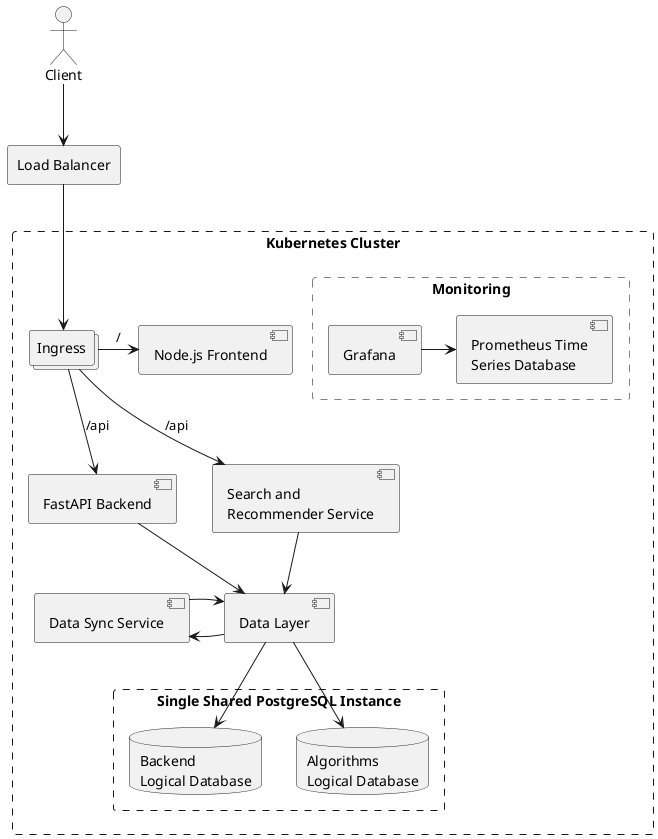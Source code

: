 @startuml

actor Client as client

rectangle "Load Balancer" as loadbalancer

rectangle "Kubernetes Cluster" #line.dashed {

	collections "Ingress" as ingress

	component "Node.js Frontend" as frontend
	component "FastAPI Backend" as backend
	component "Search and\nRecommender Service" as algorithms

	ingress -> frontend: "/"
	ingress -down-> backend: "/api"
	ingress -down-> algorithms: "/api"

	rectangle "Single Shared PostgreSQL Instance" #line.dashed {
		database "Backend\nLogical Database" as backdb
		database "Algorithms\nLogical Database" as algodb
	}

	component "Data Layer" as data

	backend -down-> data
	algorithms -down-> data

	data -down-> backdb
	data -down-> algodb

	component "Data Sync Service" as sync

	data -> sync
	sync -> data

	rectangle "Monitoring" #line.dashed;line:gray {
		component "Prometheus Time\nSeries Database" as prom
		component "Grafana" as grafana

		grafana -> prom
	}

}

client -down-> loadbalancer
loadbalancer -down-> ingress

@enduml
